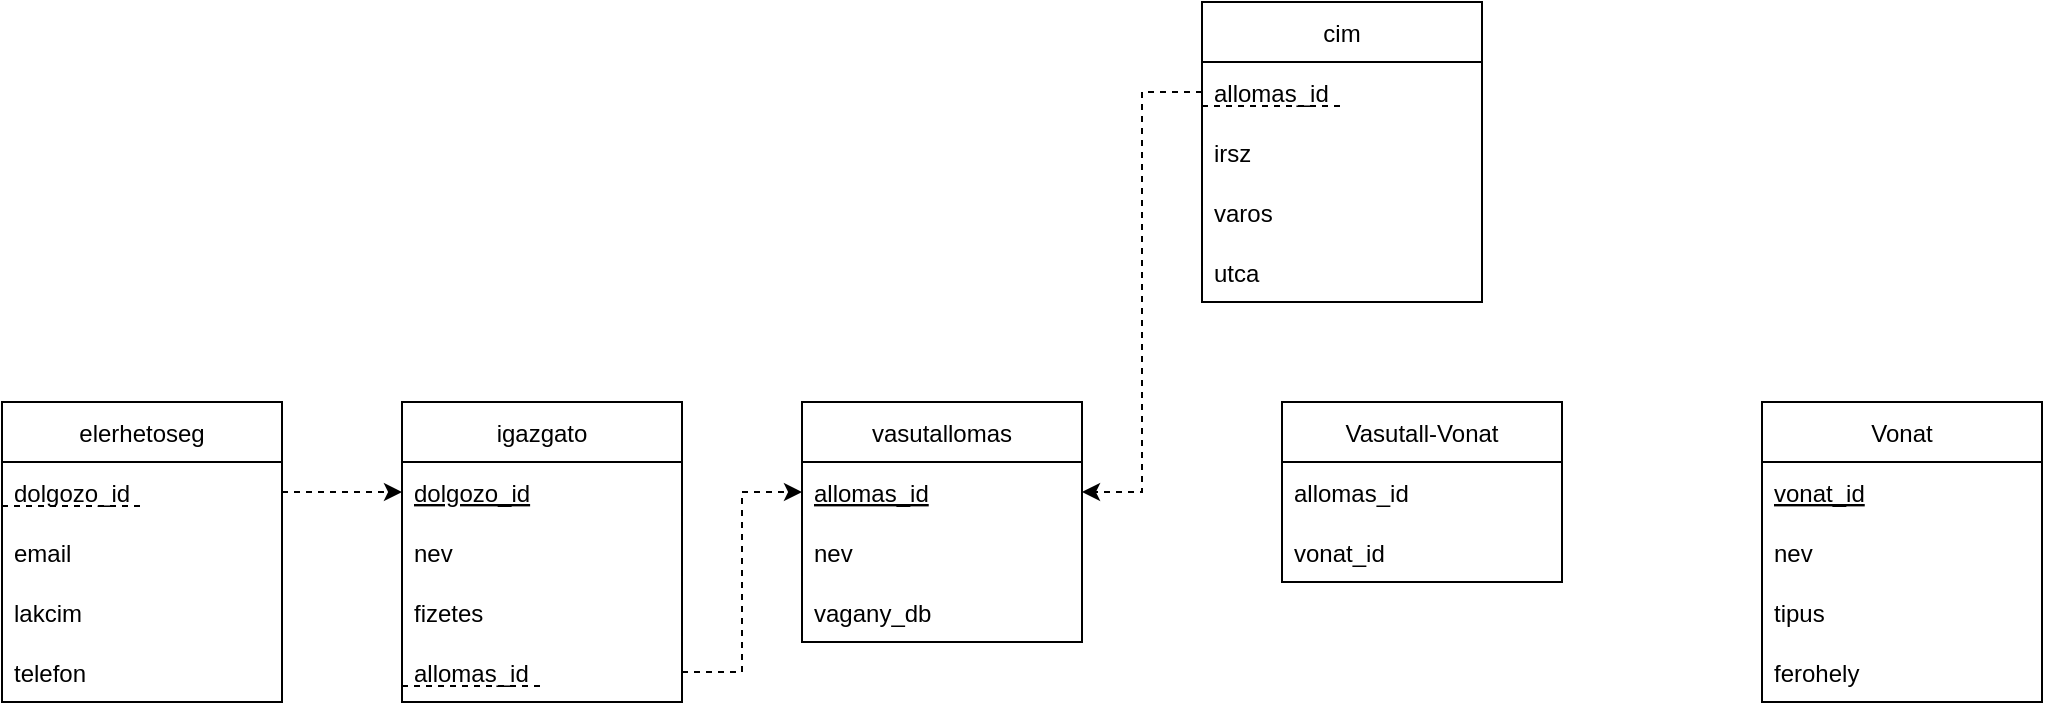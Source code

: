 <mxfile version="20.4.0" type="device"><diagram id="E0Uad--okBvbL0aYlr7T" name="1 oldal"><mxGraphModel dx="830" dy="422" grid="1" gridSize="10" guides="1" tooltips="1" connect="1" arrows="1" fold="1" page="1" pageScale="1" pageWidth="827" pageHeight="1169" math="0" shadow="0"><root><mxCell id="0"/><mxCell id="1" parent="0"/><mxCell id="6Eds3P1XreCrWjKkvbCB-1" value="igazgato" style="swimlane;fontStyle=0;childLayout=stackLayout;horizontal=1;startSize=30;horizontalStack=0;resizeParent=1;resizeParentMax=0;resizeLast=0;collapsible=1;marginBottom=0;" vertex="1" parent="1"><mxGeometry x="200" y="200" width="140" height="150" as="geometry"/></mxCell><mxCell id="6Eds3P1XreCrWjKkvbCB-2" value="dolgozo_id" style="text;strokeColor=none;fillColor=none;align=left;verticalAlign=middle;spacingLeft=4;spacingRight=4;overflow=hidden;points=[[0,0.5],[1,0.5]];portConstraint=eastwest;rotatable=0;fontStyle=4" vertex="1" parent="6Eds3P1XreCrWjKkvbCB-1"><mxGeometry y="30" width="140" height="30" as="geometry"/></mxCell><mxCell id="6Eds3P1XreCrWjKkvbCB-3" value="nev" style="text;strokeColor=none;fillColor=none;align=left;verticalAlign=middle;spacingLeft=4;spacingRight=4;overflow=hidden;points=[[0,0.5],[1,0.5]];portConstraint=eastwest;rotatable=0;" vertex="1" parent="6Eds3P1XreCrWjKkvbCB-1"><mxGeometry y="60" width="140" height="30" as="geometry"/></mxCell><mxCell id="6Eds3P1XreCrWjKkvbCB-4" value="fizetes" style="text;strokeColor=none;fillColor=none;align=left;verticalAlign=middle;spacingLeft=4;spacingRight=4;overflow=hidden;points=[[0,0.5],[1,0.5]];portConstraint=eastwest;rotatable=0;" vertex="1" parent="6Eds3P1XreCrWjKkvbCB-1"><mxGeometry y="90" width="140" height="30" as="geometry"/></mxCell><mxCell id="6Eds3P1XreCrWjKkvbCB-18" value="allomas_id" style="text;strokeColor=none;fillColor=none;align=left;verticalAlign=middle;spacingLeft=4;spacingRight=4;overflow=hidden;points=[[0,0.5],[1,0.5]];portConstraint=eastwest;rotatable=0;" vertex="1" parent="6Eds3P1XreCrWjKkvbCB-1"><mxGeometry y="120" width="140" height="30" as="geometry"/></mxCell><mxCell id="6Eds3P1XreCrWjKkvbCB-19" value="" style="endArrow=none;dashed=1;html=1;rounded=0;" edge="1" parent="6Eds3P1XreCrWjKkvbCB-1"><mxGeometry width="50" height="50" relative="1" as="geometry"><mxPoint y="142" as="sourcePoint"/><mxPoint x="70" y="142" as="targetPoint"/></mxGeometry></mxCell><mxCell id="6Eds3P1XreCrWjKkvbCB-5" value="elerhetoseg" style="swimlane;fontStyle=0;childLayout=stackLayout;horizontal=1;startSize=30;horizontalStack=0;resizeParent=1;resizeParentMax=0;resizeLast=0;collapsible=1;marginBottom=0;" vertex="1" parent="1"><mxGeometry y="200" width="140" height="150" as="geometry"/></mxCell><mxCell id="6Eds3P1XreCrWjKkvbCB-6" value="dolgozo_id" style="text;strokeColor=none;fillColor=none;align=left;verticalAlign=middle;spacingLeft=4;spacingRight=4;overflow=hidden;points=[[0,0.5],[1,0.5]];portConstraint=eastwest;rotatable=0;" vertex="1" parent="6Eds3P1XreCrWjKkvbCB-5"><mxGeometry y="30" width="140" height="30" as="geometry"/></mxCell><mxCell id="6Eds3P1XreCrWjKkvbCB-12" value="" style="endArrow=none;dashed=1;html=1;rounded=0;" edge="1" parent="6Eds3P1XreCrWjKkvbCB-5"><mxGeometry width="50" height="50" relative="1" as="geometry"><mxPoint y="52" as="sourcePoint"/><mxPoint x="70" y="52" as="targetPoint"/></mxGeometry></mxCell><mxCell id="6Eds3P1XreCrWjKkvbCB-7" value="email" style="text;strokeColor=none;fillColor=none;align=left;verticalAlign=middle;spacingLeft=4;spacingRight=4;overflow=hidden;points=[[0,0.5],[1,0.5]];portConstraint=eastwest;rotatable=0;" vertex="1" parent="6Eds3P1XreCrWjKkvbCB-5"><mxGeometry y="60" width="140" height="30" as="geometry"/></mxCell><mxCell id="6Eds3P1XreCrWjKkvbCB-8" value="lakcim" style="text;strokeColor=none;fillColor=none;align=left;verticalAlign=middle;spacingLeft=4;spacingRight=4;overflow=hidden;points=[[0,0.5],[1,0.5]];portConstraint=eastwest;rotatable=0;" vertex="1" parent="6Eds3P1XreCrWjKkvbCB-5"><mxGeometry y="90" width="140" height="30" as="geometry"/></mxCell><mxCell id="6Eds3P1XreCrWjKkvbCB-9" value="telefon" style="text;strokeColor=none;fillColor=none;align=left;verticalAlign=middle;spacingLeft=4;spacingRight=4;overflow=hidden;points=[[0,0.5],[1,0.5]];portConstraint=eastwest;rotatable=0;" vertex="1" parent="6Eds3P1XreCrWjKkvbCB-5"><mxGeometry y="120" width="140" height="30" as="geometry"/></mxCell><mxCell id="6Eds3P1XreCrWjKkvbCB-13" style="edgeStyle=orthogonalEdgeStyle;rounded=0;orthogonalLoop=1;jettySize=auto;html=1;exitX=1;exitY=0.5;exitDx=0;exitDy=0;entryX=0;entryY=0.5;entryDx=0;entryDy=0;dashed=1;" edge="1" parent="1" source="6Eds3P1XreCrWjKkvbCB-6" target="6Eds3P1XreCrWjKkvbCB-2"><mxGeometry relative="1" as="geometry"/></mxCell><mxCell id="6Eds3P1XreCrWjKkvbCB-14" value="vasutallomas" style="swimlane;fontStyle=0;childLayout=stackLayout;horizontal=1;startSize=30;horizontalStack=0;resizeParent=1;resizeParentMax=0;resizeLast=0;collapsible=1;marginBottom=0;" vertex="1" parent="1"><mxGeometry x="400" y="200" width="140" height="120" as="geometry"/></mxCell><mxCell id="6Eds3P1XreCrWjKkvbCB-15" value="allomas_id" style="text;strokeColor=none;fillColor=none;align=left;verticalAlign=middle;spacingLeft=4;spacingRight=4;overflow=hidden;points=[[0,0.5],[1,0.5]];portConstraint=eastwest;rotatable=0;fontStyle=4" vertex="1" parent="6Eds3P1XreCrWjKkvbCB-14"><mxGeometry y="30" width="140" height="30" as="geometry"/></mxCell><mxCell id="6Eds3P1XreCrWjKkvbCB-16" value="nev" style="text;strokeColor=none;fillColor=none;align=left;verticalAlign=middle;spacingLeft=4;spacingRight=4;overflow=hidden;points=[[0,0.5],[1,0.5]];portConstraint=eastwest;rotatable=0;" vertex="1" parent="6Eds3P1XreCrWjKkvbCB-14"><mxGeometry y="60" width="140" height="30" as="geometry"/></mxCell><mxCell id="6Eds3P1XreCrWjKkvbCB-17" value="vagany_db" style="text;strokeColor=none;fillColor=none;align=left;verticalAlign=middle;spacingLeft=4;spacingRight=4;overflow=hidden;points=[[0,0.5],[1,0.5]];portConstraint=eastwest;rotatable=0;" vertex="1" parent="6Eds3P1XreCrWjKkvbCB-14"><mxGeometry y="90" width="140" height="30" as="geometry"/></mxCell><mxCell id="6Eds3P1XreCrWjKkvbCB-20" style="edgeStyle=orthogonalEdgeStyle;rounded=0;orthogonalLoop=1;jettySize=auto;html=1;exitX=1;exitY=0.5;exitDx=0;exitDy=0;entryX=0;entryY=0.5;entryDx=0;entryDy=0;dashed=1;" edge="1" parent="1" source="6Eds3P1XreCrWjKkvbCB-18" target="6Eds3P1XreCrWjKkvbCB-15"><mxGeometry relative="1" as="geometry"/></mxCell><mxCell id="6Eds3P1XreCrWjKkvbCB-21" value="cim" style="swimlane;fontStyle=0;childLayout=stackLayout;horizontal=1;startSize=30;horizontalStack=0;resizeParent=1;resizeParentMax=0;resizeLast=0;collapsible=1;marginBottom=0;" vertex="1" parent="1"><mxGeometry x="600" width="140" height="150" as="geometry"/></mxCell><mxCell id="6Eds3P1XreCrWjKkvbCB-22" value="allomas_id" style="text;strokeColor=none;fillColor=none;align=left;verticalAlign=middle;spacingLeft=4;spacingRight=4;overflow=hidden;points=[[0,0.5],[1,0.5]];portConstraint=eastwest;rotatable=0;" vertex="1" parent="6Eds3P1XreCrWjKkvbCB-21"><mxGeometry y="30" width="140" height="30" as="geometry"/></mxCell><mxCell id="6Eds3P1XreCrWjKkvbCB-26" value="" style="endArrow=none;dashed=1;html=1;rounded=0;" edge="1" parent="6Eds3P1XreCrWjKkvbCB-21"><mxGeometry width="50" height="50" relative="1" as="geometry"><mxPoint y="52" as="sourcePoint"/><mxPoint x="70" y="52" as="targetPoint"/></mxGeometry></mxCell><mxCell id="6Eds3P1XreCrWjKkvbCB-23" value="irsz" style="text;strokeColor=none;fillColor=none;align=left;verticalAlign=middle;spacingLeft=4;spacingRight=4;overflow=hidden;points=[[0,0.5],[1,0.5]];portConstraint=eastwest;rotatable=0;" vertex="1" parent="6Eds3P1XreCrWjKkvbCB-21"><mxGeometry y="60" width="140" height="30" as="geometry"/></mxCell><mxCell id="6Eds3P1XreCrWjKkvbCB-24" value="varos" style="text;strokeColor=none;fillColor=none;align=left;verticalAlign=middle;spacingLeft=4;spacingRight=4;overflow=hidden;points=[[0,0.5],[1,0.5]];portConstraint=eastwest;rotatable=0;" vertex="1" parent="6Eds3P1XreCrWjKkvbCB-21"><mxGeometry y="90" width="140" height="30" as="geometry"/></mxCell><mxCell id="6Eds3P1XreCrWjKkvbCB-25" value="utca" style="text;strokeColor=none;fillColor=none;align=left;verticalAlign=middle;spacingLeft=4;spacingRight=4;overflow=hidden;points=[[0,0.5],[1,0.5]];portConstraint=eastwest;rotatable=0;" vertex="1" parent="6Eds3P1XreCrWjKkvbCB-21"><mxGeometry y="120" width="140" height="30" as="geometry"/></mxCell><mxCell id="6Eds3P1XreCrWjKkvbCB-27" style="edgeStyle=orthogonalEdgeStyle;rounded=0;orthogonalLoop=1;jettySize=auto;html=1;exitX=0;exitY=0.5;exitDx=0;exitDy=0;entryX=1;entryY=0.5;entryDx=0;entryDy=0;dashed=1;" edge="1" parent="1" source="6Eds3P1XreCrWjKkvbCB-22" target="6Eds3P1XreCrWjKkvbCB-15"><mxGeometry relative="1" as="geometry"/></mxCell><mxCell id="6Eds3P1XreCrWjKkvbCB-28" value="Vasutall-Vonat" style="swimlane;fontStyle=0;childLayout=stackLayout;horizontal=1;startSize=30;horizontalStack=0;resizeParent=1;resizeParentMax=0;resizeLast=0;collapsible=1;marginBottom=0;" vertex="1" parent="1"><mxGeometry x="640" y="200" width="140" height="90" as="geometry"/></mxCell><mxCell id="6Eds3P1XreCrWjKkvbCB-29" value="allomas_id" style="text;strokeColor=none;fillColor=none;align=left;verticalAlign=middle;spacingLeft=4;spacingRight=4;overflow=hidden;points=[[0,0.5],[1,0.5]];portConstraint=eastwest;rotatable=0;" vertex="1" parent="6Eds3P1XreCrWjKkvbCB-28"><mxGeometry y="30" width="140" height="30" as="geometry"/></mxCell><mxCell id="6Eds3P1XreCrWjKkvbCB-30" value="vonat_id" style="text;strokeColor=none;fillColor=none;align=left;verticalAlign=middle;spacingLeft=4;spacingRight=4;overflow=hidden;points=[[0,0.5],[1,0.5]];portConstraint=eastwest;rotatable=0;" vertex="1" parent="6Eds3P1XreCrWjKkvbCB-28"><mxGeometry y="60" width="140" height="30" as="geometry"/></mxCell><mxCell id="6Eds3P1XreCrWjKkvbCB-32" value="Vonat" style="swimlane;fontStyle=0;childLayout=stackLayout;horizontal=1;startSize=30;horizontalStack=0;resizeParent=1;resizeParentMax=0;resizeLast=0;collapsible=1;marginBottom=0;" vertex="1" parent="1"><mxGeometry x="880" y="200" width="140" height="150" as="geometry"/></mxCell><mxCell id="6Eds3P1XreCrWjKkvbCB-33" value="vonat_id" style="text;strokeColor=none;fillColor=none;align=left;verticalAlign=middle;spacingLeft=4;spacingRight=4;overflow=hidden;points=[[0,0.5],[1,0.5]];portConstraint=eastwest;rotatable=0;fontStyle=4" vertex="1" parent="6Eds3P1XreCrWjKkvbCB-32"><mxGeometry y="30" width="140" height="30" as="geometry"/></mxCell><mxCell id="6Eds3P1XreCrWjKkvbCB-34" value="nev" style="text;strokeColor=none;fillColor=none;align=left;verticalAlign=middle;spacingLeft=4;spacingRight=4;overflow=hidden;points=[[0,0.5],[1,0.5]];portConstraint=eastwest;rotatable=0;" vertex="1" parent="6Eds3P1XreCrWjKkvbCB-32"><mxGeometry y="60" width="140" height="30" as="geometry"/></mxCell><mxCell id="6Eds3P1XreCrWjKkvbCB-35" value="tipus" style="text;strokeColor=none;fillColor=none;align=left;verticalAlign=middle;spacingLeft=4;spacingRight=4;overflow=hidden;points=[[0,0.5],[1,0.5]];portConstraint=eastwest;rotatable=0;" vertex="1" parent="6Eds3P1XreCrWjKkvbCB-32"><mxGeometry y="90" width="140" height="30" as="geometry"/></mxCell><mxCell id="6Eds3P1XreCrWjKkvbCB-36" value="ferohely" style="text;strokeColor=none;fillColor=none;align=left;verticalAlign=middle;spacingLeft=4;spacingRight=4;overflow=hidden;points=[[0,0.5],[1,0.5]];portConstraint=eastwest;rotatable=0;" vertex="1" parent="6Eds3P1XreCrWjKkvbCB-32"><mxGeometry y="120" width="140" height="30" as="geometry"/></mxCell></root></mxGraphModel></diagram></mxfile>